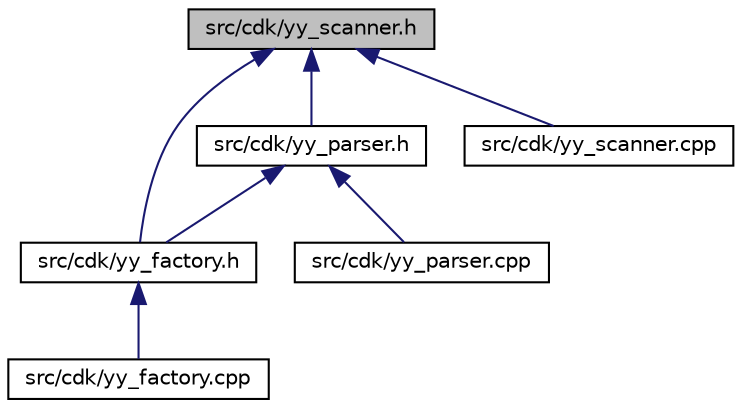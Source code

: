 digraph "src/cdk/yy_scanner.h"
{
 // INTERACTIVE_SVG=YES
 // LATEX_PDF_SIZE
  edge [fontname="Helvetica",fontsize="10",labelfontname="Helvetica",labelfontsize="10"];
  node [fontname="Helvetica",fontsize="10",shape=record];
  Node1 [label="src/cdk/yy_scanner.h",height=0.2,width=0.4,color="black", fillcolor="grey75", style="filled", fontcolor="black",tooltip=" "];
  Node1 -> Node2 [dir="back",color="midnightblue",fontsize="10",style="solid"];
  Node2 [label="src/cdk/yy_factory.h",height=0.2,width=0.4,color="black", fillcolor="white", style="filled",URL="$yy__factory_8h.html",tooltip=" "];
  Node2 -> Node3 [dir="back",color="midnightblue",fontsize="10",style="solid"];
  Node3 [label="src/cdk/yy_factory.cpp",height=0.2,width=0.4,color="black", fillcolor="white", style="filled",URL="$yy__factory_8cpp.html",tooltip=" "];
  Node1 -> Node4 [dir="back",color="midnightblue",fontsize="10",style="solid"];
  Node4 [label="src/cdk/yy_parser.h",height=0.2,width=0.4,color="black", fillcolor="white", style="filled",URL="$yy__parser_8h.html",tooltip=" "];
  Node4 -> Node2 [dir="back",color="midnightblue",fontsize="10",style="solid"];
  Node4 -> Node5 [dir="back",color="midnightblue",fontsize="10",style="solid"];
  Node5 [label="src/cdk/yy_parser.cpp",height=0.2,width=0.4,color="black", fillcolor="white", style="filled",URL="$yy__parser_8cpp.html",tooltip=" "];
  Node1 -> Node6 [dir="back",color="midnightblue",fontsize="10",style="solid"];
  Node6 [label="src/cdk/yy_scanner.cpp",height=0.2,width=0.4,color="black", fillcolor="white", style="filled",URL="$yy__scanner_8cpp.html",tooltip=" "];
}
